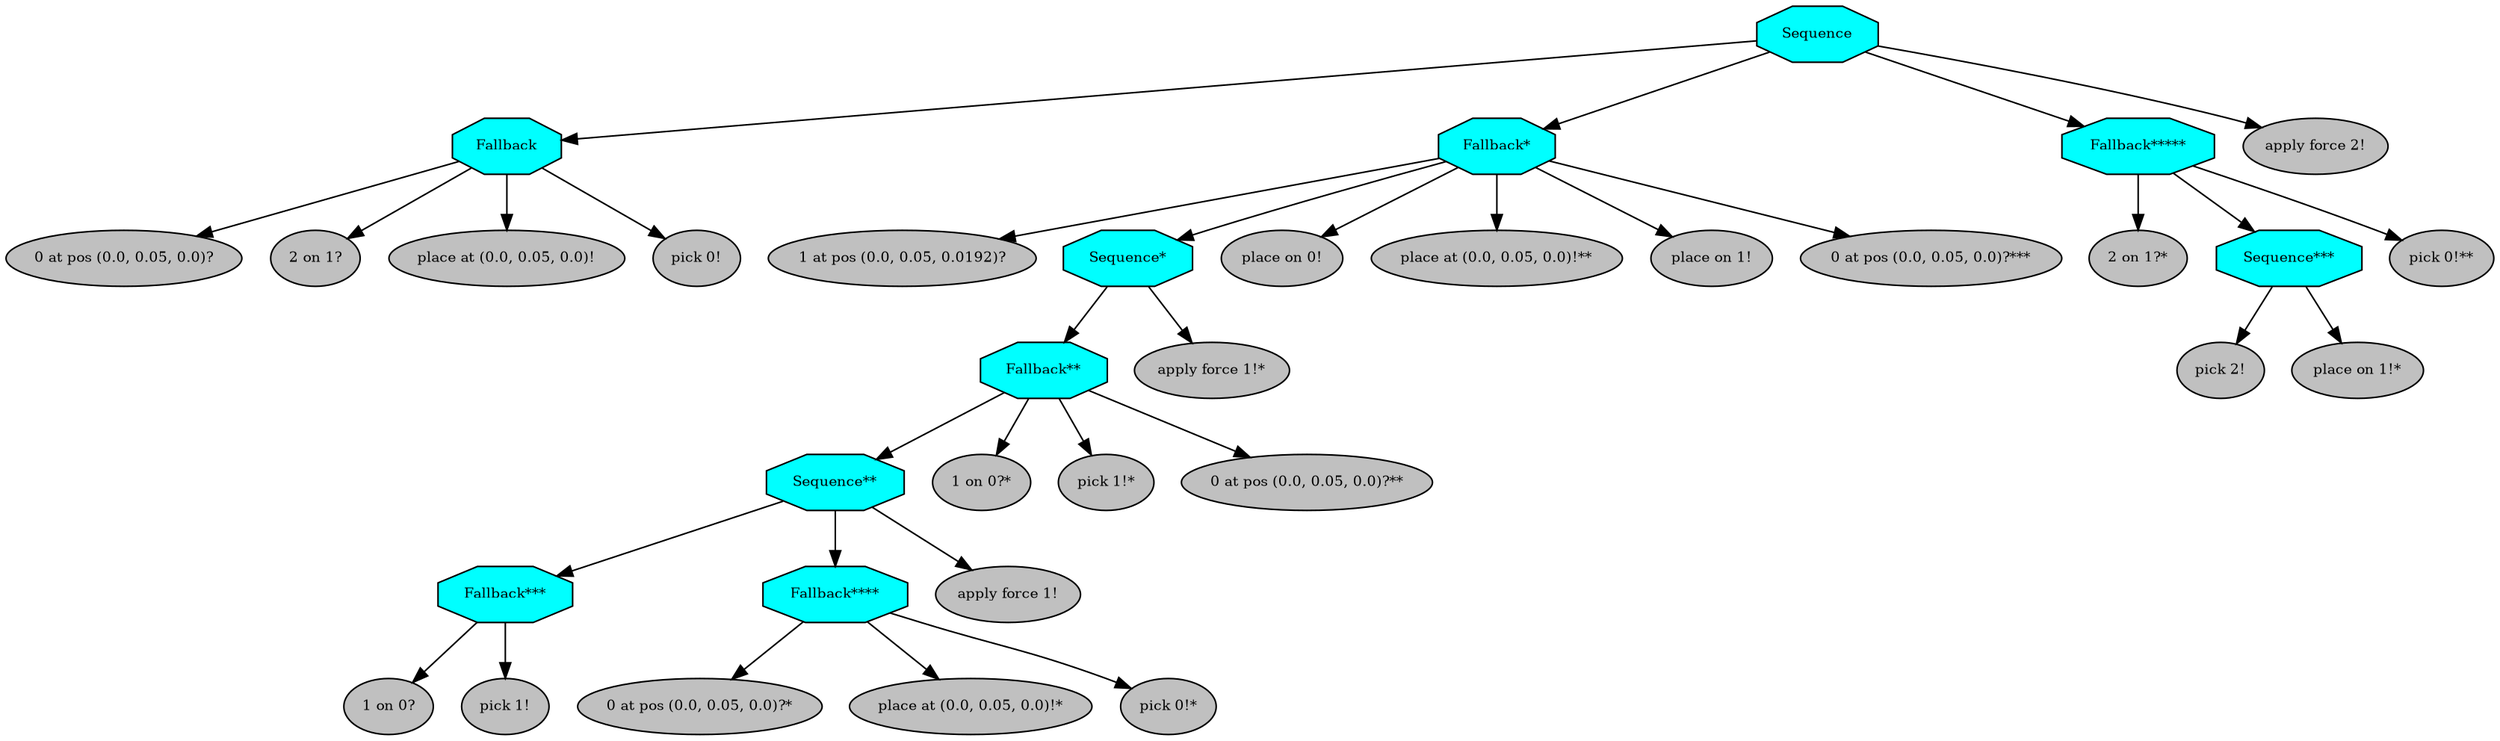 digraph pastafarianism {
ordering=out;
graph [fontname="times-roman"];
node [fontname="times-roman"];
edge [fontname="times-roman"];
Sequence [fillcolor=cyan, fontcolor=black, fontsize=9, label=Sequence, shape=octagon, style=filled];
Fallback [fillcolor=cyan, fontcolor=black, fontsize=9, label=Fallback, shape=octagon, style=filled];
Sequence -> Fallback;
"0 at pos (0.0, 0.05, 0.0)?" [fillcolor=gray, fontcolor=black, fontsize=9, label="0 at pos (0.0, 0.05, 0.0)?", shape=ellipse, style=filled];
Fallback -> "0 at pos (0.0, 0.05, 0.0)?";
"2 on 1?" [fillcolor=gray, fontcolor=black, fontsize=9, label="2 on 1?", shape=ellipse, style=filled];
Fallback -> "2 on 1?";
"place at (0.0, 0.05, 0.0)!" [fillcolor=gray, fontcolor=black, fontsize=9, label="place at (0.0, 0.05, 0.0)!", shape=ellipse, style=filled];
Fallback -> "place at (0.0, 0.05, 0.0)!";
"pick 0!" [fillcolor=gray, fontcolor=black, fontsize=9, label="pick 0!", shape=ellipse, style=filled];
Fallback -> "pick 0!";
"Fallback*" [fillcolor=cyan, fontcolor=black, fontsize=9, label="Fallback*", shape=octagon, style=filled];
Sequence -> "Fallback*";
"1 at pos (0.0, 0.05, 0.0192)?" [fillcolor=gray, fontcolor=black, fontsize=9, label="1 at pos (0.0, 0.05, 0.0192)?", shape=ellipse, style=filled];
"Fallback*" -> "1 at pos (0.0, 0.05, 0.0192)?";
"Sequence*" [fillcolor=cyan, fontcolor=black, fontsize=9, label="Sequence*", shape=octagon, style=filled];
"Fallback*" -> "Sequence*";
"Fallback**" [fillcolor=cyan, fontcolor=black, fontsize=9, label="Fallback**", shape=octagon, style=filled];
"Sequence*" -> "Fallback**";
"Sequence**" [fillcolor=cyan, fontcolor=black, fontsize=9, label="Sequence**", shape=octagon, style=filled];
"Fallback**" -> "Sequence**";
"Fallback***" [fillcolor=cyan, fontcolor=black, fontsize=9, label="Fallback***", shape=octagon, style=filled];
"Sequence**" -> "Fallback***";
"1 on 0?" [fillcolor=gray, fontcolor=black, fontsize=9, label="1 on 0?", shape=ellipse, style=filled];
"Fallback***" -> "1 on 0?";
"pick 1!" [fillcolor=gray, fontcolor=black, fontsize=9, label="pick 1!", shape=ellipse, style=filled];
"Fallback***" -> "pick 1!";
"Fallback****" [fillcolor=cyan, fontcolor=black, fontsize=9, label="Fallback****", shape=octagon, style=filled];
"Sequence**" -> "Fallback****";
"0 at pos (0.0, 0.05, 0.0)?*" [fillcolor=gray, fontcolor=black, fontsize=9, label="0 at pos (0.0, 0.05, 0.0)?*", shape=ellipse, style=filled];
"Fallback****" -> "0 at pos (0.0, 0.05, 0.0)?*";
"place at (0.0, 0.05, 0.0)!*" [fillcolor=gray, fontcolor=black, fontsize=9, label="place at (0.0, 0.05, 0.0)!*", shape=ellipse, style=filled];
"Fallback****" -> "place at (0.0, 0.05, 0.0)!*";
"pick 0!*" [fillcolor=gray, fontcolor=black, fontsize=9, label="pick 0!*", shape=ellipse, style=filled];
"Fallback****" -> "pick 0!*";
"apply force 1!" [fillcolor=gray, fontcolor=black, fontsize=9, label="apply force 1!", shape=ellipse, style=filled];
"Sequence**" -> "apply force 1!";
"1 on 0?*" [fillcolor=gray, fontcolor=black, fontsize=9, label="1 on 0?*", shape=ellipse, style=filled];
"Fallback**" -> "1 on 0?*";
"pick 1!*" [fillcolor=gray, fontcolor=black, fontsize=9, label="pick 1!*", shape=ellipse, style=filled];
"Fallback**" -> "pick 1!*";
"0 at pos (0.0, 0.05, 0.0)?**" [fillcolor=gray, fontcolor=black, fontsize=9, label="0 at pos (0.0, 0.05, 0.0)?**", shape=ellipse, style=filled];
"Fallback**" -> "0 at pos (0.0, 0.05, 0.0)?**";
"apply force 1!*" [fillcolor=gray, fontcolor=black, fontsize=9, label="apply force 1!*", shape=ellipse, style=filled];
"Sequence*" -> "apply force 1!*";
"place on 0!" [fillcolor=gray, fontcolor=black, fontsize=9, label="place on 0!", shape=ellipse, style=filled];
"Fallback*" -> "place on 0!";
"place at (0.0, 0.05, 0.0)!**" [fillcolor=gray, fontcolor=black, fontsize=9, label="place at (0.0, 0.05, 0.0)!**", shape=ellipse, style=filled];
"Fallback*" -> "place at (0.0, 0.05, 0.0)!**";
"place on 1!" [fillcolor=gray, fontcolor=black, fontsize=9, label="place on 1!", shape=ellipse, style=filled];
"Fallback*" -> "place on 1!";
"0 at pos (0.0, 0.05, 0.0)?***" [fillcolor=gray, fontcolor=black, fontsize=9, label="0 at pos (0.0, 0.05, 0.0)?***", shape=ellipse, style=filled];
"Fallback*" -> "0 at pos (0.0, 0.05, 0.0)?***";
"Fallback*****" [fillcolor=cyan, fontcolor=black, fontsize=9, label="Fallback*****", shape=octagon, style=filled];
Sequence -> "Fallback*****";
"2 on 1?*" [fillcolor=gray, fontcolor=black, fontsize=9, label="2 on 1?*", shape=ellipse, style=filled];
"Fallback*****" -> "2 on 1?*";
"Sequence***" [fillcolor=cyan, fontcolor=black, fontsize=9, label="Sequence***", shape=octagon, style=filled];
"Fallback*****" -> "Sequence***";
"pick 2!" [fillcolor=gray, fontcolor=black, fontsize=9, label="pick 2!", shape=ellipse, style=filled];
"Sequence***" -> "pick 2!";
"place on 1!*" [fillcolor=gray, fontcolor=black, fontsize=9, label="place on 1!*", shape=ellipse, style=filled];
"Sequence***" -> "place on 1!*";
"pick 0!**" [fillcolor=gray, fontcolor=black, fontsize=9, label="pick 0!**", shape=ellipse, style=filled];
"Fallback*****" -> "pick 0!**";
"apply force 2!" [fillcolor=gray, fontcolor=black, fontsize=9, label="apply force 2!", shape=ellipse, style=filled];
Sequence -> "apply force 2!";
}
